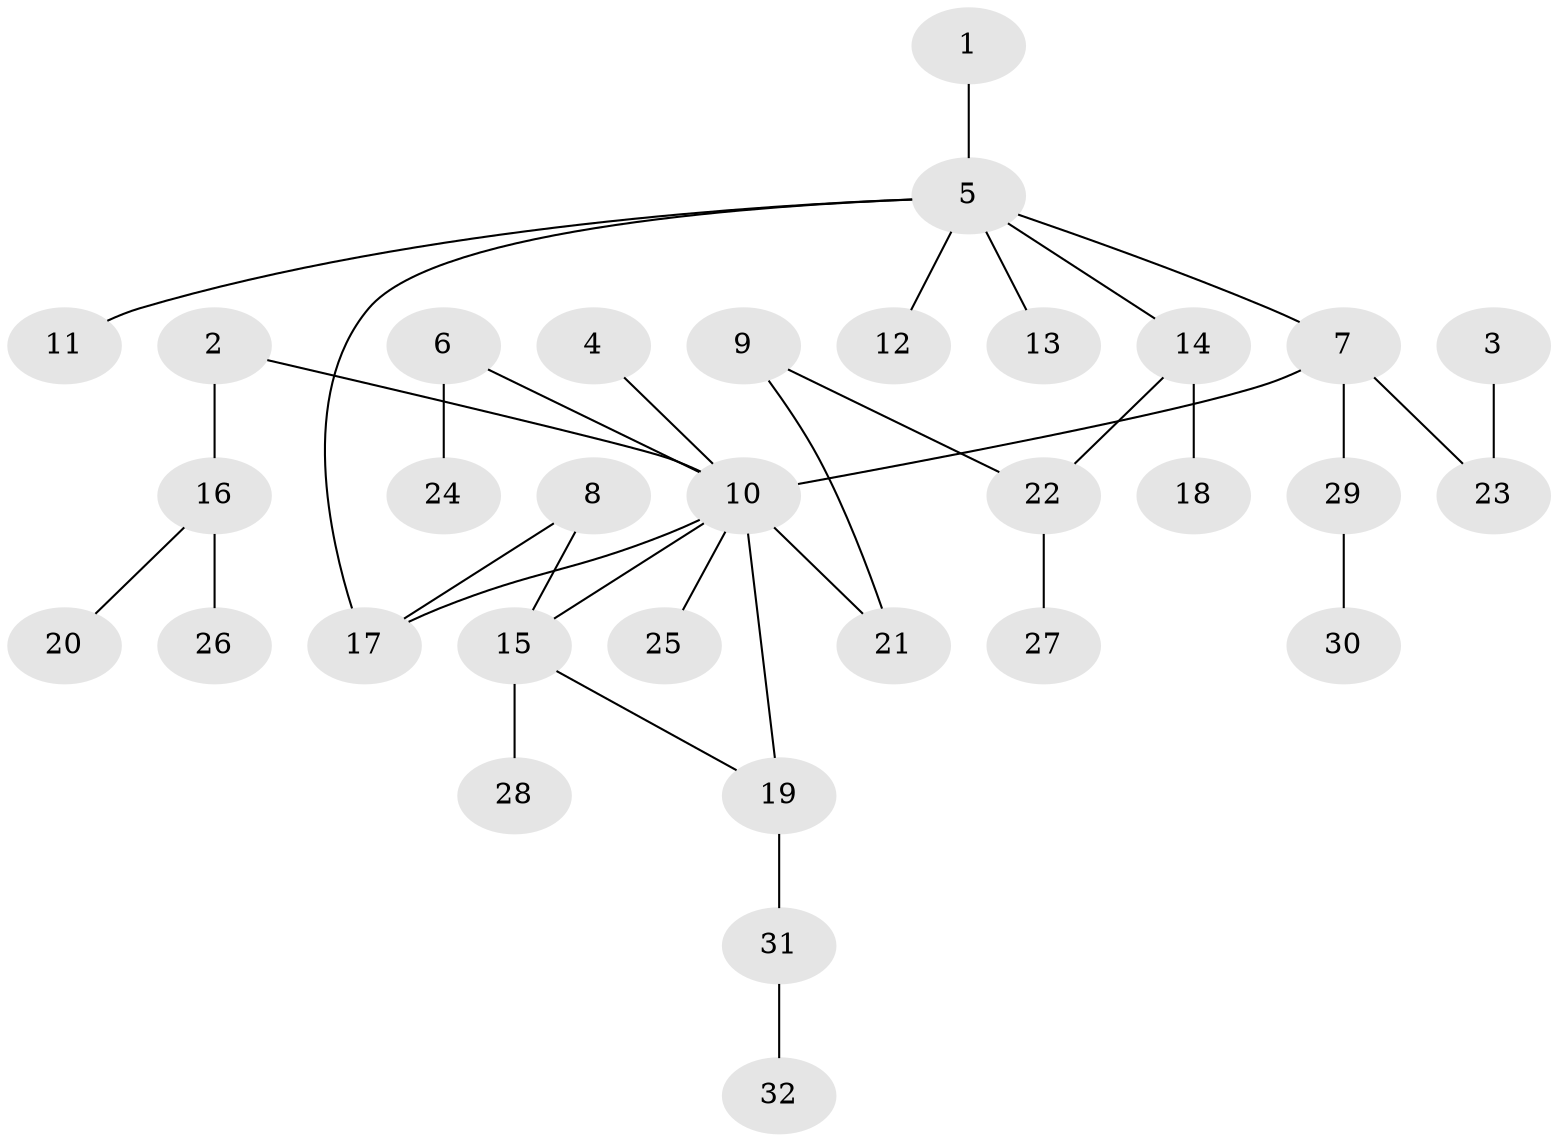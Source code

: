 // original degree distribution, {6: 0.015625, 10: 0.015625, 2: 0.140625, 1: 0.578125, 12: 0.015625, 4: 0.15625, 3: 0.078125}
// Generated by graph-tools (version 1.1) at 2025/01/03/09/25 03:01:41]
// undirected, 32 vertices, 35 edges
graph export_dot {
graph [start="1"]
  node [color=gray90,style=filled];
  1;
  2;
  3;
  4;
  5;
  6;
  7;
  8;
  9;
  10;
  11;
  12;
  13;
  14;
  15;
  16;
  17;
  18;
  19;
  20;
  21;
  22;
  23;
  24;
  25;
  26;
  27;
  28;
  29;
  30;
  31;
  32;
  1 -- 5 [weight=1.0];
  2 -- 10 [weight=1.0];
  2 -- 16 [weight=1.0];
  3 -- 23 [weight=1.0];
  4 -- 10 [weight=1.0];
  5 -- 7 [weight=1.0];
  5 -- 11 [weight=1.0];
  5 -- 12 [weight=1.0];
  5 -- 13 [weight=1.0];
  5 -- 14 [weight=1.0];
  5 -- 17 [weight=1.0];
  6 -- 10 [weight=1.0];
  6 -- 24 [weight=1.0];
  7 -- 10 [weight=1.0];
  7 -- 23 [weight=1.0];
  7 -- 29 [weight=1.0];
  8 -- 15 [weight=1.0];
  8 -- 17 [weight=1.0];
  9 -- 21 [weight=1.0];
  9 -- 22 [weight=1.0];
  10 -- 15 [weight=1.0];
  10 -- 17 [weight=1.0];
  10 -- 19 [weight=2.0];
  10 -- 21 [weight=1.0];
  10 -- 25 [weight=1.0];
  14 -- 18 [weight=1.0];
  14 -- 22 [weight=1.0];
  15 -- 19 [weight=1.0];
  15 -- 28 [weight=1.0];
  16 -- 20 [weight=1.0];
  16 -- 26 [weight=1.0];
  19 -- 31 [weight=1.0];
  22 -- 27 [weight=1.0];
  29 -- 30 [weight=1.0];
  31 -- 32 [weight=1.0];
}
